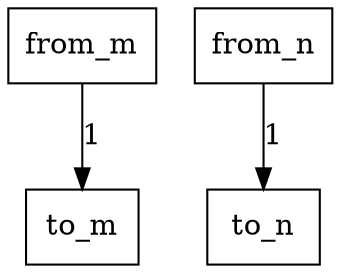 digraph {
    graph [rankdir=TB
          ,bgcolor=transparent];
    node [shape=box
         ,fillcolor=white
         ,style=filled];
    0 [label=<from_m>];
    1 [label=<from_n>];
    2 [label=<to_m>];
    3 [label=<to_n>];
    0 -> 2 [label=1];
    1 -> 3 [label=1];
}